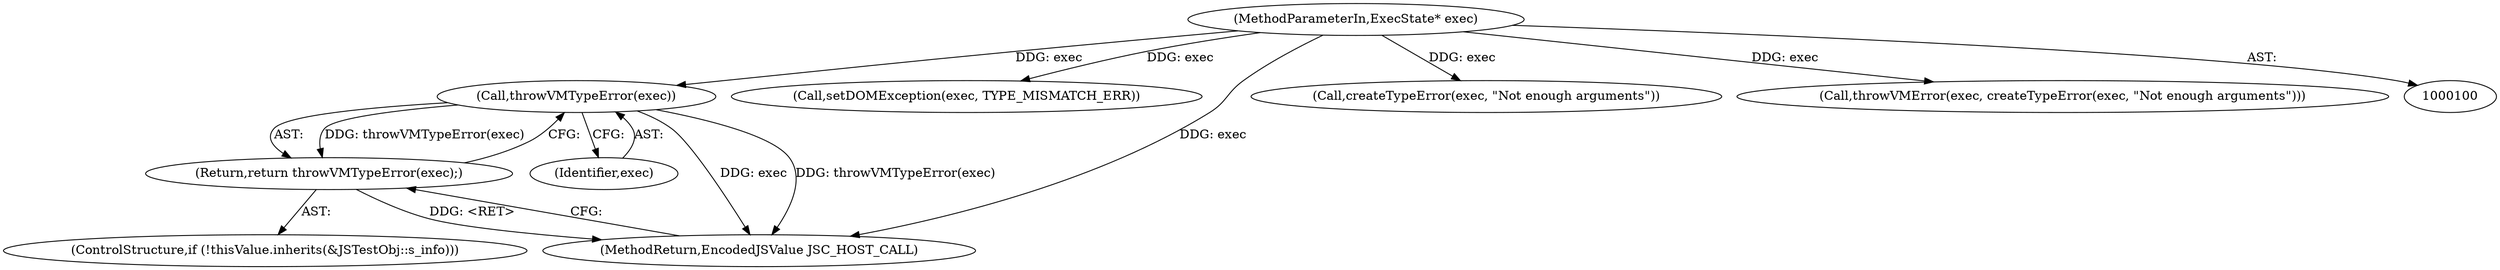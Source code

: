 digraph "0_Chrome_b944f670bb7a8a919daac497a4ea0536c954c201_35@pointer" {
"1000113" [label="(Call,throwVMTypeError(exec))"];
"1000101" [label="(MethodParameterIn,ExecState* exec)"];
"1000112" [label="(Return,return throwVMTypeError(exec);)"];
"1000114" [label="(Identifier,exec)"];
"1000151" [label="(Call,setDOMException(exec, TYPE_MISMATCH_ERR))"];
"1000101" [label="(MethodParameterIn,ExecState* exec)"];
"1000113" [label="(Call,throwVMTypeError(exec))"];
"1000171" [label="(MethodReturn,EncodedJSValue JSC_HOST_CALL)"];
"1000107" [label="(ControlStructure,if (!thisValue.inherits(&JSTestObj::s_info)))"];
"1000112" [label="(Return,return throwVMTypeError(exec);)"];
"1000134" [label="(Call,createTypeError(exec, \"Not enough arguments\"))"];
"1000132" [label="(Call,throwVMError(exec, createTypeError(exec, \"Not enough arguments\")))"];
"1000113" -> "1000112"  [label="AST: "];
"1000113" -> "1000114"  [label="CFG: "];
"1000114" -> "1000113"  [label="AST: "];
"1000112" -> "1000113"  [label="CFG: "];
"1000113" -> "1000171"  [label="DDG: exec"];
"1000113" -> "1000171"  [label="DDG: throwVMTypeError(exec)"];
"1000113" -> "1000112"  [label="DDG: throwVMTypeError(exec)"];
"1000101" -> "1000113"  [label="DDG: exec"];
"1000101" -> "1000100"  [label="AST: "];
"1000101" -> "1000171"  [label="DDG: exec"];
"1000101" -> "1000132"  [label="DDG: exec"];
"1000101" -> "1000134"  [label="DDG: exec"];
"1000101" -> "1000151"  [label="DDG: exec"];
"1000112" -> "1000107"  [label="AST: "];
"1000171" -> "1000112"  [label="CFG: "];
"1000112" -> "1000171"  [label="DDG: <RET>"];
}
